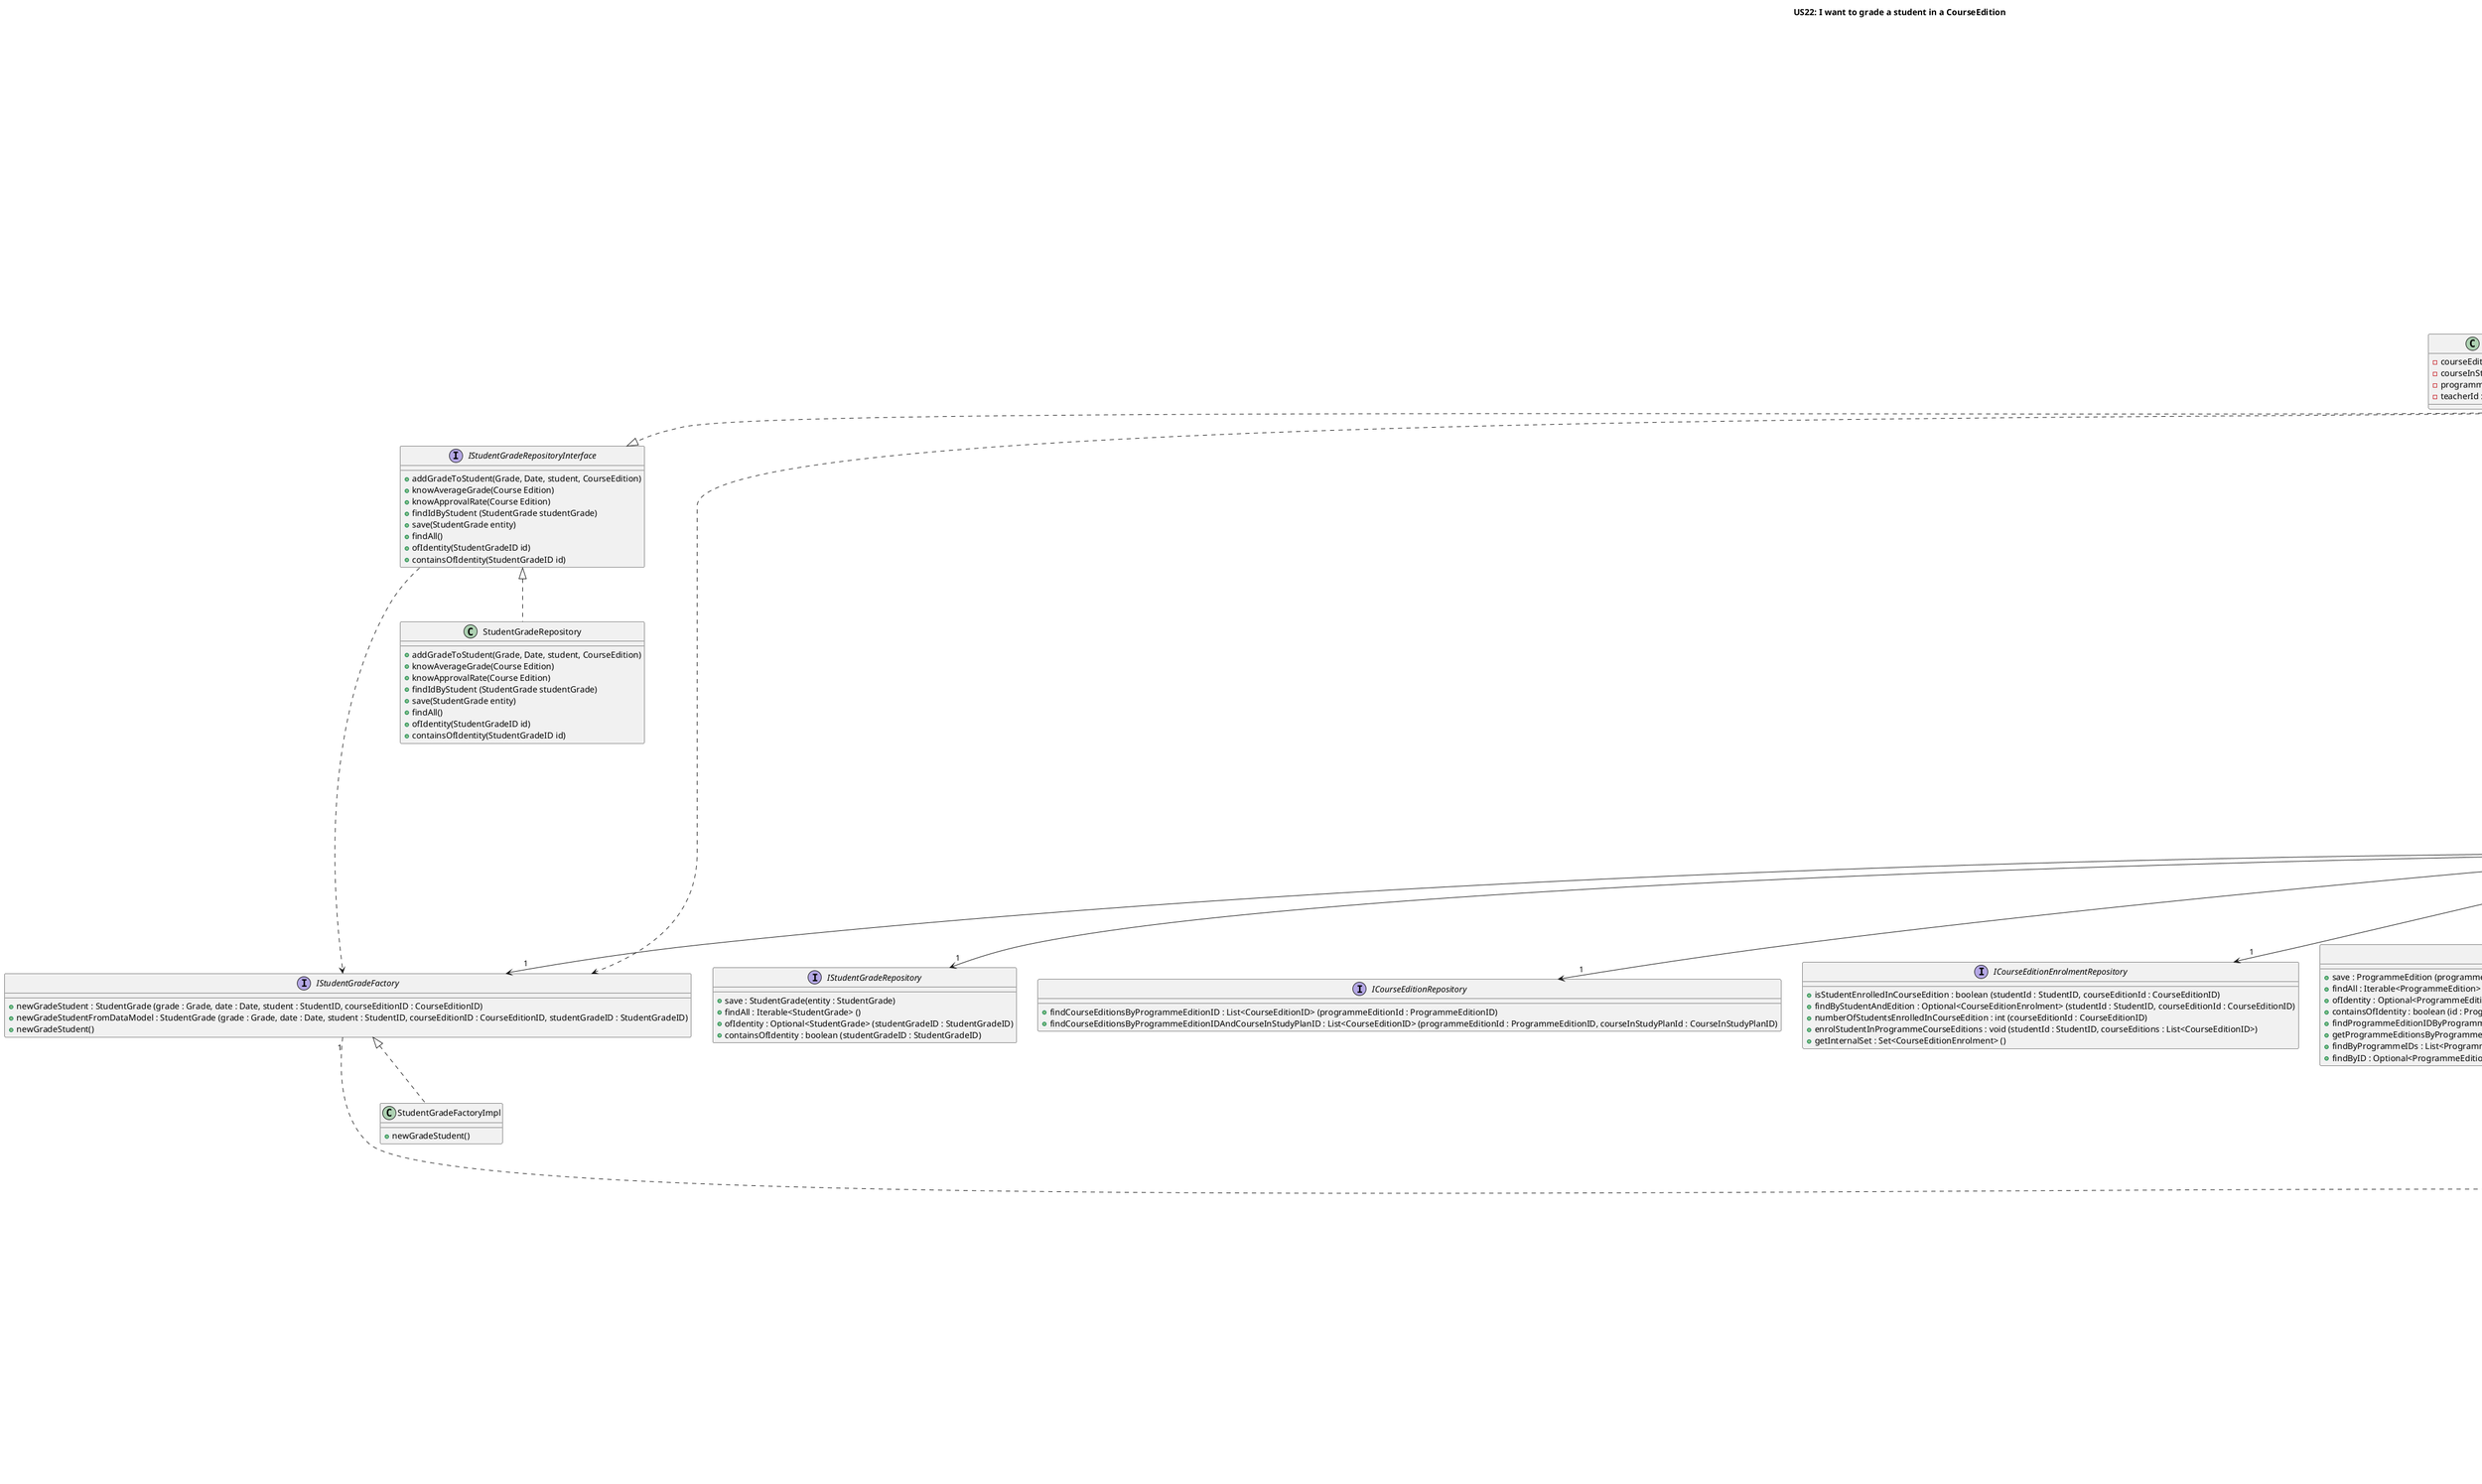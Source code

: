 @startuml
title US22: I want to grade a student in a CourseEdition
'left to right direction

class CourseEditionRESTController {
    +enrolStudentInCourseEdition(courseEditionEnrolmentDTO : CourseEditionEnrolmentDto)
    +removeStudentEnrolmentFromACourseEdition(removeCourseEditionEnrolmentDTO : RemoveCourseEditionEnrolmentDTO)
    +createCourseEdition(dto : CourseEditionRequestDTO)
    +gradeAStudent(request : GradeAStudentRequestDTO)
}

interface IGradeAStudentService {
        +gradeAStudent(gradeAStudentCommand : GradeAStudentCommand)
}

interface GradeAStudentServiceImpl {
        -_studentGradeFactory : IStudentGradeFactory
        -_studentGradeRepo : IStudentGradeRepository
        -_courseEditionRepo : ICourseEditionRepository
        -_courseEditionEnrolmentRepo : ICourseEditionEnrolmentRepository
        -_programmeEditionRepo : IProgrammeEditionRepository
        -_schoolYearRepo : ISchoolYearRepository
        +gradeAStudent(gradeAStudentCommand : GradeAStudentCommand)
}

interface IStudentGradeFactory {
    +newGradeStudent : StudentGrade (grade : Grade, date : Date, student : StudentID, courseEditionID : CourseEditionID)
    +newGradeStudentFromDataModel : StudentGrade (grade : Grade, date : Date, student : StudentID, courseEditionID : CourseEditionID, studentGradeID : StudentGradeID)
}

interface IStudentGradeRepository {
    +save : StudentGrade(entity : StudentGrade)
    +findAll : Iterable<StudentGrade> ()
    +ofIdentity : Optional<StudentGrade> (studentGradeID : StudentGradeID)
    +containsOfIdentity : boolean (studentGradeID : StudentGradeID)
}

interface ICourseEditionRepository {
    +findCourseEditionsByProgrammeEditionID : List<CourseEditionID> (programmeEditionId : ProgrammeEditionID)
    +findCourseEditionsByProgrammeEditionIDAndCourseInStudyPlanID : List<CourseEditionID> (programmeEditionId : ProgrammeEditionID, courseInStudyPlanId : CourseInStudyPlanID)
}

interface ICourseEditionEnrolmentRepository {
    +isStudentEnrolledInCourseEdition : boolean (studentId : StudentID, courseEditionId : CourseEditionID)
    +findByStudentAndEdition : Optional<CourseEditionEnrolment> (studentId : StudentID, courseEditionId : CourseEditionID)
    +numberOfStudentsEnrolledInCourseEdition : int (courseEditionId : CourseEditionID)
    +enrolStudentInProgrammeCourseEditions : void (studentId : StudentID, courseEditions : List<CourseEditionID>)
    +getInternalSet : Set<CourseEditionEnrolment> ()
}

interface IProgrammeEditionRepository {
    +save : ProgrammeEdition (programmeEdition : ProgrammeEdition)
    +findAll : Iterable<ProgrammeEdition> ()
    +ofIdentity : Optional<ProgrammeEdition> (id : ProgrammeEditionID)
    +containsOfIdentity : boolean (id : ProgrammeEditionID)
    +findProgrammeEditionIDByProgrammeIDAndSchoolYearID : Optional <ProgrammeEditionID> (programmeid : ProgrammeID, schoolYearid : SchoolYearID)
    +getProgrammeEditionsByProgrammeID : List<ProgrammeEdition> (programmeid : ProgrammeID)
    +findByProgrammeIDs : List<ProgrammeEdition> (programmeIDs : List<ProgrammeID>)
    +findByID : Optional<ProgrammeEdition> (id : ProgrammeEditionID)
}

interface ISchoolYearRepository {
    +schoolYearExists : boolean (schoolYear : SchoolYear)
    +getCurrentSchoolYear : Optional<SchoolYear> ()
    +getAllSchoolYearsIDs : List<SchoolYearID> ()
    +findBySchoolYearID : Optional<SchoolYear> (schoolYearID : SchoolYearID)
}

interface IStudentGradeAssembler {
    +domainToDTO(studentGrade : StudentGrade)
    +dtoToDomain(gradeAstudentRequestDTO : GradeAStudentRequestDTO)
}

class StudentGradeAssembler {
    +domainToDTO(studentGrade : StudentGrade)
    +dtoToDomain(gradeAStudentRequestDTO : GradeAStudentRequestDTO)
}

class GradeAStudentRequestDTO {
    -studentGradeId : String
    -courseEditionId : String
    -programmeEditionId : String
    -courseInStudyPlanID : String
    -programmeId : String
    -schoolYearId : String
    -courseId : String
    -studyPlanId : String
    -studentUniqueNumber : int
    -grade : int
    -date : String
}

class GradeAStudentResponseDTO {
    -studentGradeId : String
    -courseEditionId : String
    -programmeEditionId : String
    -courseInStudyPlanID : String
    -programmeId : String
    -schoolYearId : String
    -courseId : String
    -studyPlanId : String
    -studentUniqueNumber : int
    -grade : int
    -date : String
}

class GradeAStudentCommand {
    -grade : Grade
    -date: Date
    -studentID : StudentID
    -courseEditionId : CourseEditionID
    -studentGradeId : StudentGradeID
}

class CourseEditionRequestDTO {
    -studentGradeId : String
    -courseEditionId : String
    -programmeEditionId : String
    -courseInStudyPlanID : String
    -programmeId : String
    -schoolYearId : String
    -courseId : String
    -studyPlanId : String
    -teacherId : String
}

class CourseEditionResponseDTO {
    -studentGradeId : String
    -courseEditionId : String
    -programmeEditionId : String
    -courseInStudyPlanID : String
    -programmeId : String
    -schoolYearId : String
    -courseId : String
    -studyPlanId : String
    -teacherId : String
}

class CourseEditionAssembler {
    -courseEditionId : CourseEditionsID
    -courseInStudyPlanId : CourseInStudyPlanID
    -programmeEditionId : ProgrammeEditionID
    -teacherId : TeacherID
}

package "StudentGrade" {
entity "<<root>>\nGradeStudent"  {
    +hasThisCourseEdition(CourseEdition : CourseEdition)
    +knowCourseEdition()
    +get_studentID()
    +get_courseEdition()
    +equals (objectToCompare: Object)

    }

}
class Grade <<ValueObject>> {
        -grade: double
        +knowGrade()
    }
    class LocalDate <<ValueObject>> {
            -date: String
            +isDateValid(String date)
            +get_date()
        }

 class StudentGradeId <<ValueObject>> {
    -courseEditionID
    -studentID
    +equals()
    +toString()
        }

class StudentGradeRepository {
    +addGradeToStudent(Grade, Date, student, CourseEdition)
    +knowAverageGrade(Course Edition)
    +knowApprovalRate(Course Edition)
    +findIdByStudent (StudentGrade studentGrade)
    +save(StudentGrade entity)
    +findAll()
    +ofIdentity(StudentGradeID id)
    +containsOfIdentity(StudentGradeID id)
}

interface IStudentGradeRepositoryInterface {
   +addGradeToStudent(Grade, Date, student, CourseEdition)
   +knowAverageGrade(Course Edition)
   +knowApprovalRate(Course Edition)
   +findIdByStudent (StudentGrade studentGrade)
       +save(StudentGrade entity)
       +findAll()
       +ofIdentity(StudentGradeID id)
       +containsOfIdentity(StudentGradeID id)
}

interface IStudentGradeFactory {
    +newGradeStudent()
}


class StudentGradeFactoryImpl {
    +newGradeStudent()
}



class StudentId <<ValueObject>> {
uniqueNumber: int
+equals()
+getUniqueNumber()
+isEquals()
            }

package "Student" {
entity "<<root>>\nStudent"  {
        +Student(uniqueNumber: String, name: String, NIF: String, phone: String, email: String, address: Address)
         +isStudentRepeated(students: List<Student>)
         +hasSameUniqueNumber(Student student)
         +hasSameNIF (Student student)
         +getUniqueNumber(): String
         +hasThisUniqueNumber(String uniqueNumber)

    }

    }
    class Name <<ValueObject>> {
                    -Name : String
                    +getName()
                    +equals()
                    +hashCode()
                }
        class NIF <<ValueObject>> {
                     -NIF : String
                }
        class Phone <<ValueObject>> {
                         -CountryCode: String
                         -Number: String
                    }
        class Email <<ValueObject>> {
                         -Email: String
                        }
         class Address <<ValueObject>> {
                         -Street
                         -PostalCode
                         -Location
                         -Country
                            }
class CourseEditionId <<ValueObject>> {
-ProgrammeEditionID
-CourseInStudyPlanID
+toString()
+equals()
            }


package "CourseEdition" {
entity "<<root>>\nCourseEdition"  {
        +Equals(objectToCompare: Object)
      +setRuc(Teacher: ruc)
      +whatProgrammeEditionBelongsThisCourseEdition ()
      +getCourse()

    }
    }


"<<root>>\nStudent" "*" --> "1" Name
"<<root>>\nStudent" "*" --> "1" NIF
"<<root>>\nStudent" "*" --> "1" Email
"<<root>>\nStudent" "*" --> "1" Phone
"<<root>>\nStudent" "*" --> "1" Address
"<<root>>\nGradeStudent" "*" --> "1" Grade
"<<root>>\nGradeStudent" "*" --> "1" LocalDate
"<<root>>\nGradeStudent" --> "1" StudentId: belongs
"<<root>>\nGradeStudent" --> "1" CourseEditionId : refers to
IGradeAStudentService "1" ....> IStudentGradeFactory
IStudentGradeFactory "1" ....> "Creates" "<<root>>\nGradeStudent"
IStudentGradeFactory  <|..  StudentGradeFactoryImpl

GradeAStudentRequestDTO "1" --> "1" CourseEditionRESTController
CourseEditionRESTController "1" --> "1" StudentGradeAssembler
GradeAStudentRequestDTO "1" --> "1" StudentGradeAssembler
StudentGradeAssembler "1" --> "1" GradeAStudentCommand
IStudentGradeAssembler "1" --> "1" StudentGradeAssembler
StudentGradeAssembler "1" --> "1" GradeAStudentServiceImpl
GradeAStudentResponseDTO "1" --> "1" GradeAStudentServiceImpl


CourseEditionRequestDTO "1" --> "1" CourseEditionRESTController
CourseEditionRESTController "1" --> "1" CourseEditionAssembler
CourseEditionRequestDTO "1" --> "1" CourseEditionAssembler
CourseEditionResponseDTO "1" --> "1" GradeAStudentServiceImpl


"<<root>>\nGradeStudent" --> "1" StudentGradeId
"<<root>>\nCourseEdition" --> "1" CourseEditionId
"<<root>>\nStudent" --> "1" StudentId
IGradeAStudentService <|..GradeAStudentServiceImpl
IStudentGradeRepositoryInterface <|..StudentGradeRepository
IStudentGradeRepositoryInterface ....> IStudentGradeFactory


IGradeAStudentService "1" ....> "*" "<<root>>\nGradeStudent"


IGradeAStudentService "1" ..|> IStudentGradeRepositoryInterface
CourseEditionRESTController "*" ..> "1" IGradeAStudentService

GradeAStudentCommand "1" --> "1" Grade
GradeAStudentCommand "1" --> "1" Date
GradeAStudentCommand "1" --> "1" StudentID
GradeAStudentCommand "1" --> "1" CourseEditionID

GradeAStudentServiceImpl "1" ..> "1" GradeAStudentCommand
GradeAStudentServiceImpl "1" ..> "1" StudentGrade

GradeAStudentServiceImpl "1" --> "1" IStudentGradeFactory
GradeAStudentServiceImpl "1" --> "1" IStudentGradeRepository
GradeAStudentServiceImpl "1" --> "1" ICourseEditionRepository
GradeAStudentServiceImpl "1" --> "1" ICourseEditionEnrolmentRepository
GradeAStudentServiceImpl "1" --> "1" IProgrammeEditionRepository
GradeAStudentServiceImpl "1" --> "1" ISchoolYearRepository


@enduml
